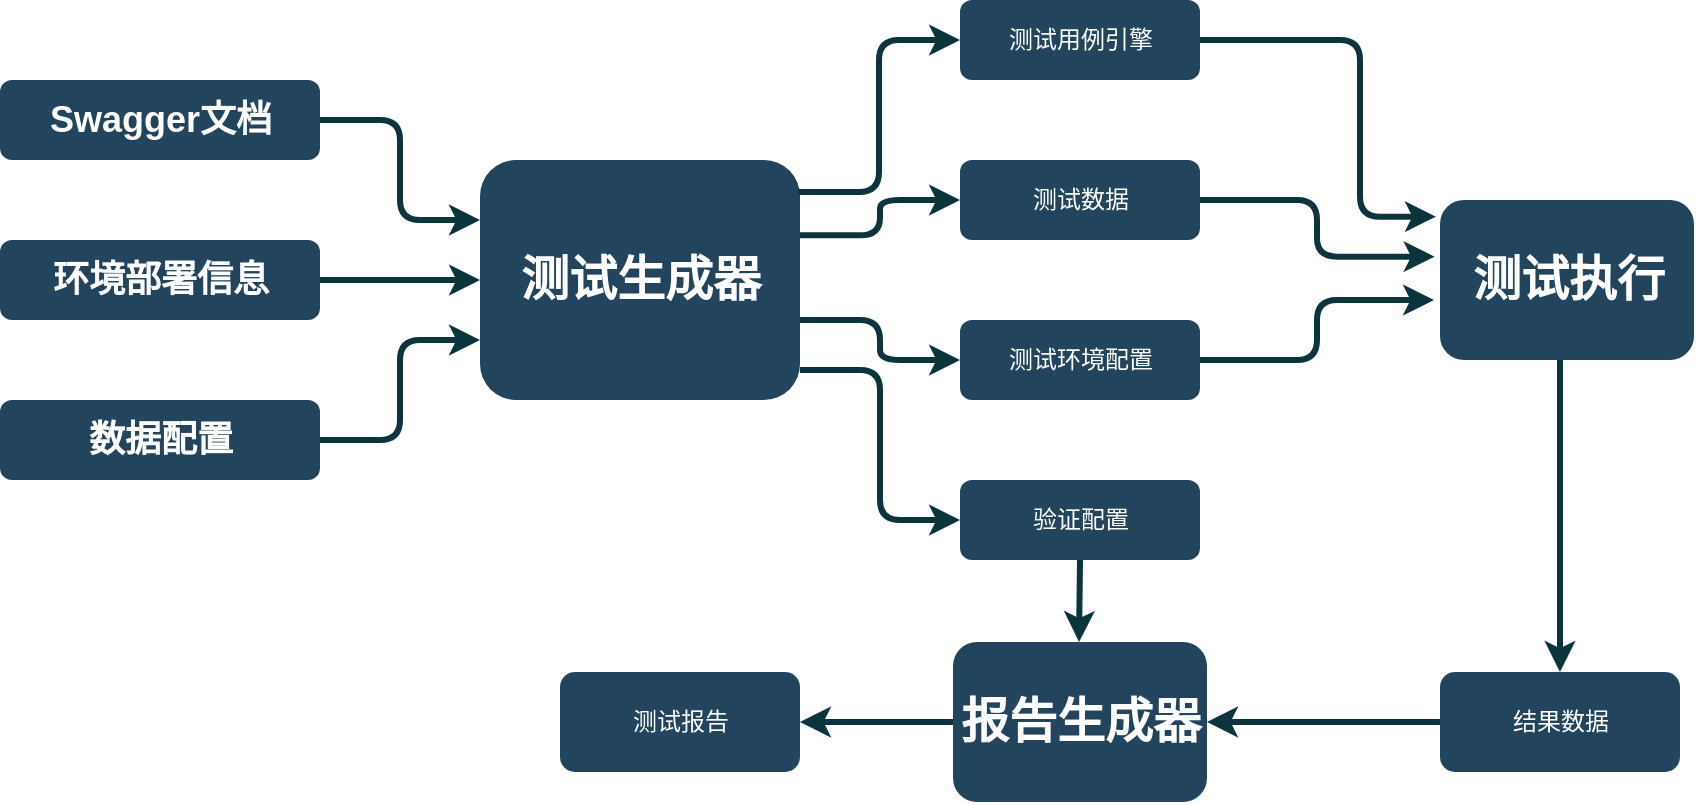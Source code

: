 <mxfile version="13.8.8" type="github">
  <diagram id="6a731a19-8d31-9384-78a2-239565b7b9f0" name="Page-1">
    <mxGraphModel dx="782" dy="-390" grid="1" gridSize="10" guides="1" tooltips="1" connect="1" arrows="1" fold="1" page="1" pageScale="1" pageWidth="1169" pageHeight="827" background="#ffffff" math="0" shadow="0">
      <root>
        <mxCell id="0" />
        <mxCell id="1" parent="0" />
        <mxCell id="90" value="&lt;h2&gt;&lt;font color=&quot;#ffffff&quot;&gt;Swagger文档&lt;/font&gt;&lt;/h2&gt;" style="rounded=1;fillColor=#23445D;strokeColor=none;strokeWidth=2;fontFamily=Helvetica;html=1;gradientColor=none;" parent="1" vertex="1">
          <mxGeometry x="240" y="960" width="160" height="40" as="geometry" />
        </mxCell>
        <mxCell id="91" value="&lt;font color=&quot;#ffffff&quot;&gt;测试用例引擎&lt;/font&gt;" style="rounded=1;fillColor=#23445D;strokeColor=none;strokeWidth=2;fontFamily=Helvetica;html=1;gradientColor=none;" parent="1" vertex="1">
          <mxGeometry x="720" y="920" width="120" height="40" as="geometry" />
        </mxCell>
        <mxCell id="92" value="&lt;h1&gt;&lt;font color=&quot;#ffffff&quot;&gt;测试生成器&lt;/font&gt;&lt;/h1&gt;" style="rounded=1;fillColor=#23445D;strokeColor=none;strokeWidth=2;fontFamily=Helvetica;html=1;gradientColor=none;" parent="1" vertex="1">
          <mxGeometry x="480" y="1000" width="160" height="120" as="geometry" />
        </mxCell>
        <mxCell id="97" value="&lt;h1&gt;&lt;font color=&quot;#ffffff&quot;&gt;测试执行&lt;/font&gt;&lt;/h1&gt;" style="rounded=1;fillColor=#23445D;strokeColor=none;strokeWidth=2;fontFamily=Helvetica;html=1;gradientColor=none;" parent="1" vertex="1">
          <mxGeometry x="960" y="1020" width="127" height="80" as="geometry" />
        </mxCell>
        <mxCell id="108" value="&lt;font color=&quot;#ffffff&quot;&gt;结果数据&lt;/font&gt;" style="rounded=1;fillColor=#23445D;strokeColor=none;strokeWidth=2;gradientColor=none;fontFamily=Helvetica;html=1;" parent="1" vertex="1">
          <mxGeometry x="960" y="1256" width="120" height="50" as="geometry" />
        </mxCell>
        <mxCell id="114" value="" style="edgeStyle=elbowEdgeStyle;elbow=horizontal;strokeWidth=3;strokeColor=#0C343D;fontFamily=Helvetica;html=1;" parent="1" target="91" edge="1">
          <mxGeometry x="6.449" y="830.5" width="131.973" height="100" as="geometry">
            <mxPoint x="639" y="1016" as="sourcePoint" />
            <mxPoint x="138.422" y="830.5" as="targetPoint" />
          </mxGeometry>
        </mxCell>
        <mxCell id="119" value="" style="edgeStyle=elbowEdgeStyle;elbow=horizontal;strokeWidth=3;strokeColor=#0C343D;fontFamily=Helvetica;html=1;entryX=-0.016;entryY=0.104;entryDx=0;entryDy=0;entryPerimeter=0;" parent="1" source="91" target="97" edge="1">
          <mxGeometry x="6.449" y="830.5" width="131.973" height="100" as="geometry">
            <mxPoint x="6.449" y="930.5" as="sourcePoint" />
            <mxPoint x="138.422" y="830.5" as="targetPoint" />
            <Array as="points">
              <mxPoint x="920" y="980" />
            </Array>
          </mxGeometry>
        </mxCell>
        <mxCell id="133" value="" style="edgeStyle=elbowEdgeStyle;elbow=horizontal;strokeWidth=3;strokeColor=#0C343D;fontFamily=Helvetica;html=1;" parent="1" source="97" target="108" edge="1">
          <mxGeometry x="6.449" y="830.5" width="131.973" height="100" as="geometry">
            <mxPoint x="6.449" y="930.5" as="sourcePoint" />
            <mxPoint x="138.422" y="830.5" as="targetPoint" />
          </mxGeometry>
        </mxCell>
        <mxCell id="rsJ80O6-44v7srC-CNjc-143" value="&lt;h2&gt;&lt;font color=&quot;#ffffff&quot;&gt;环境部署信息&lt;/font&gt;&lt;/h2&gt;" style="rounded=1;fillColor=#23445D;strokeColor=none;strokeWidth=2;fontFamily=Helvetica;html=1;gradientColor=none;" vertex="1" parent="1">
          <mxGeometry x="240" y="1040" width="160" height="40" as="geometry" />
        </mxCell>
        <mxCell id="rsJ80O6-44v7srC-CNjc-144" value="&lt;h2&gt;&lt;font color=&quot;#ffffff&quot;&gt;数据配置&lt;/font&gt;&lt;/h2&gt;" style="rounded=1;fillColor=#23445D;strokeColor=none;strokeWidth=2;fontFamily=Helvetica;html=1;gradientColor=none;" vertex="1" parent="1">
          <mxGeometry x="240" y="1120" width="160" height="40" as="geometry" />
        </mxCell>
        <mxCell id="rsJ80O6-44v7srC-CNjc-145" value="&lt;font color=&quot;#ffffff&quot;&gt;测试数据&lt;/font&gt;" style="rounded=1;fillColor=#23445D;strokeColor=none;strokeWidth=2;fontFamily=Helvetica;html=1;gradientColor=none;" vertex="1" parent="1">
          <mxGeometry x="720" y="1000" width="120" height="40" as="geometry" />
        </mxCell>
        <mxCell id="rsJ80O6-44v7srC-CNjc-146" value="&lt;span style=&quot;color: rgb(255 , 255 , 255)&quot;&gt;验证配置&lt;/span&gt;" style="rounded=1;fillColor=#23445D;strokeColor=none;strokeWidth=2;fontFamily=Helvetica;html=1;gradientColor=none;" vertex="1" parent="1">
          <mxGeometry x="720" y="1160" width="120" height="40" as="geometry" />
        </mxCell>
        <mxCell id="rsJ80O6-44v7srC-CNjc-148" value="" style="edgeStyle=elbowEdgeStyle;elbow=horizontal;strokeWidth=3;strokeColor=#0C343D;fontFamily=Helvetica;html=1;exitX=1;exitY=0.314;exitDx=0;exitDy=0;entryX=0;entryY=0.5;entryDx=0;entryDy=0;exitPerimeter=0;" edge="1" parent="1" source="92" target="rsJ80O6-44v7srC-CNjc-145">
          <mxGeometry x="16.449" y="840.5" width="131.973" height="100" as="geometry">
            <mxPoint x="640" y="1045.5" as="sourcePoint" />
            <mxPoint x="710" y="1066" as="targetPoint" />
          </mxGeometry>
        </mxCell>
        <mxCell id="rsJ80O6-44v7srC-CNjc-150" value="" style="edgeStyle=elbowEdgeStyle;elbow=horizontal;strokeWidth=3;strokeColor=#0C343D;fontFamily=Helvetica;html=1;entryX=0;entryY=0.5;entryDx=0;entryDy=0;" edge="1" parent="1" target="rsJ80O6-44v7srC-CNjc-146">
          <mxGeometry x="26.449" y="850.5" width="131.973" height="100" as="geometry">
            <mxPoint x="640" y="1105" as="sourcePoint" />
            <mxPoint x="725.9" y="1070" as="targetPoint" />
          </mxGeometry>
        </mxCell>
        <mxCell id="rsJ80O6-44v7srC-CNjc-152" value="" style="edgeStyle=elbowEdgeStyle;elbow=horizontal;strokeWidth=3;strokeColor=#0C343D;fontFamily=Helvetica;html=1;exitX=1;exitY=0.5;exitDx=0;exitDy=0;entryX=0;entryY=0.25;entryDx=0;entryDy=0;" edge="1" parent="1" source="90" target="92">
          <mxGeometry x="16.449" y="840.5" width="131.973" height="100" as="geometry">
            <mxPoint x="650" y="1040" as="sourcePoint" />
            <mxPoint x="730" y="990" as="targetPoint" />
          </mxGeometry>
        </mxCell>
        <mxCell id="rsJ80O6-44v7srC-CNjc-153" value="" style="edgeStyle=elbowEdgeStyle;elbow=horizontal;strokeWidth=3;strokeColor=#0C343D;fontFamily=Helvetica;html=1;exitX=1;exitY=0.5;exitDx=0;exitDy=0;" edge="1" parent="1" source="rsJ80O6-44v7srC-CNjc-143">
          <mxGeometry x="26.449" y="850.5" width="131.973" height="100" as="geometry">
            <mxPoint x="660" y="1050" as="sourcePoint" />
            <mxPoint x="480" y="1060" as="targetPoint" />
          </mxGeometry>
        </mxCell>
        <mxCell id="rsJ80O6-44v7srC-CNjc-154" value="" style="edgeStyle=elbowEdgeStyle;elbow=horizontal;strokeWidth=3;strokeColor=#0C343D;fontFamily=Helvetica;html=1;exitX=1;exitY=0.5;exitDx=0;exitDy=0;entryX=0;entryY=0.75;entryDx=0;entryDy=0;" edge="1" parent="1" source="rsJ80O6-44v7srC-CNjc-144" target="92">
          <mxGeometry x="36.449" y="860.5" width="131.973" height="100" as="geometry">
            <mxPoint x="670" y="1060" as="sourcePoint" />
            <mxPoint x="750" y="1010" as="targetPoint" />
          </mxGeometry>
        </mxCell>
        <mxCell id="rsJ80O6-44v7srC-CNjc-155" value="&lt;span style=&quot;color: rgb(255 , 255 , 255)&quot;&gt;测试环境配置&lt;/span&gt;" style="rounded=1;fillColor=#23445D;strokeColor=none;strokeWidth=2;fontFamily=Helvetica;html=1;gradientColor=none;" vertex="1" parent="1">
          <mxGeometry x="720" y="1080" width="120" height="40" as="geometry" />
        </mxCell>
        <mxCell id="rsJ80O6-44v7srC-CNjc-157" value="" style="edgeStyle=elbowEdgeStyle;elbow=horizontal;strokeWidth=3;strokeColor=#0C343D;fontFamily=Helvetica;html=1;entryX=0;entryY=0.5;entryDx=0;entryDy=0;" edge="1" parent="1" target="rsJ80O6-44v7srC-CNjc-155">
          <mxGeometry x="26.449" y="850.5" width="131.973" height="100" as="geometry">
            <mxPoint x="640" y="1080" as="sourcePoint" />
            <mxPoint x="730" y="1030" as="targetPoint" />
          </mxGeometry>
        </mxCell>
        <mxCell id="rsJ80O6-44v7srC-CNjc-158" value="" style="edgeStyle=elbowEdgeStyle;elbow=horizontal;strokeWidth=3;strokeColor=#0C343D;fontFamily=Helvetica;html=1;exitX=1;exitY=0.5;exitDx=0;exitDy=0;entryX=-0.021;entryY=0.354;entryDx=0;entryDy=0;entryPerimeter=0;" edge="1" parent="1" source="rsJ80O6-44v7srC-CNjc-145" target="97">
          <mxGeometry x="16.449" y="840.5" width="131.973" height="100" as="geometry">
            <mxPoint x="850" y="950" as="sourcePoint" />
            <mxPoint x="950" y="1052" as="targetPoint" />
          </mxGeometry>
        </mxCell>
        <mxCell id="rsJ80O6-44v7srC-CNjc-159" value="" style="edgeStyle=elbowEdgeStyle;elbow=horizontal;strokeWidth=3;strokeColor=#0C343D;fontFamily=Helvetica;html=1;exitX=1;exitY=0.5;exitDx=0;exitDy=0;" edge="1" parent="1" source="rsJ80O6-44v7srC-CNjc-155">
          <mxGeometry x="26.449" y="850.5" width="131.973" height="100" as="geometry">
            <mxPoint x="860" y="960" as="sourcePoint" />
            <mxPoint x="957" y="1070" as="targetPoint" />
          </mxGeometry>
        </mxCell>
        <mxCell id="rsJ80O6-44v7srC-CNjc-160" value="" style="edgeStyle=elbowEdgeStyle;elbow=horizontal;strokeWidth=3;strokeColor=#0C343D;fontFamily=Helvetica;html=1;exitX=0.5;exitY=1;exitDx=0;exitDy=0;entryX=0.5;entryY=0;entryDx=0;entryDy=0;" edge="1" parent="1" source="rsJ80O6-44v7srC-CNjc-146" target="rsJ80O6-44v7srC-CNjc-163">
          <mxGeometry x="25.949" y="870.5" width="131.973" height="100" as="geometry">
            <mxPoint x="779.5" y="1220" as="sourcePoint" />
            <mxPoint x="779.5" y="1360" as="targetPoint" />
            <Array as="points">
              <mxPoint x="779.5" y="1230" />
              <mxPoint x="773.5" y="1270" />
            </Array>
          </mxGeometry>
        </mxCell>
        <mxCell id="rsJ80O6-44v7srC-CNjc-162" value="" style="edgeStyle=elbowEdgeStyle;elbow=horizontal;strokeWidth=3;strokeColor=#0C343D;fontFamily=Helvetica;html=1;exitX=0;exitY=0.5;exitDx=0;exitDy=0;entryX=1;entryY=0.5;entryDx=0;entryDy=0;" edge="1" parent="1" source="108" target="rsJ80O6-44v7srC-CNjc-163">
          <mxGeometry x="106.449" y="1070.5" width="131.973" height="100" as="geometry">
            <mxPoint x="910" y="1390" as="sourcePoint" />
            <mxPoint x="850" y="1350" as="targetPoint" />
            <Array as="points">
              <mxPoint x="880" y="1320" />
              <mxPoint x="930" y="1290" />
            </Array>
          </mxGeometry>
        </mxCell>
        <mxCell id="rsJ80O6-44v7srC-CNjc-163" value="&lt;h1&gt;&lt;font color=&quot;#ffffff&quot;&gt;报告生成器&lt;/font&gt;&lt;/h1&gt;" style="rounded=1;fillColor=#23445D;strokeColor=none;strokeWidth=2;fontFamily=Helvetica;html=1;gradientColor=none;" vertex="1" parent="1">
          <mxGeometry x="716.5" y="1241" width="127" height="80" as="geometry" />
        </mxCell>
        <mxCell id="rsJ80O6-44v7srC-CNjc-164" value="&lt;font color=&quot;#ffffff&quot;&gt;测试报告&lt;/font&gt;" style="rounded=1;fillColor=#23445D;strokeColor=none;strokeWidth=2;gradientColor=none;fontFamily=Helvetica;html=1;" vertex="1" parent="1">
          <mxGeometry x="520" y="1256" width="120" height="50" as="geometry" />
        </mxCell>
        <mxCell id="rsJ80O6-44v7srC-CNjc-165" value="" style="edgeStyle=elbowEdgeStyle;elbow=horizontal;strokeWidth=3;strokeColor=#0C343D;fontFamily=Helvetica;html=1;exitX=0;exitY=0.5;exitDx=0;exitDy=0;entryX=1;entryY=0.5;entryDx=0;entryDy=0;" edge="1" parent="1" source="rsJ80O6-44v7srC-CNjc-163" target="rsJ80O6-44v7srC-CNjc-164">
          <mxGeometry x="-203.551" y="1139.5" width="131.973" height="100" as="geometry">
            <mxPoint x="650" y="1350" as="sourcePoint" />
            <mxPoint x="533.5" y="1350" as="targetPoint" />
            <Array as="points">
              <mxPoint x="680" y="1281" />
              <mxPoint x="620" y="1359" />
            </Array>
          </mxGeometry>
        </mxCell>
      </root>
    </mxGraphModel>
  </diagram>
</mxfile>
